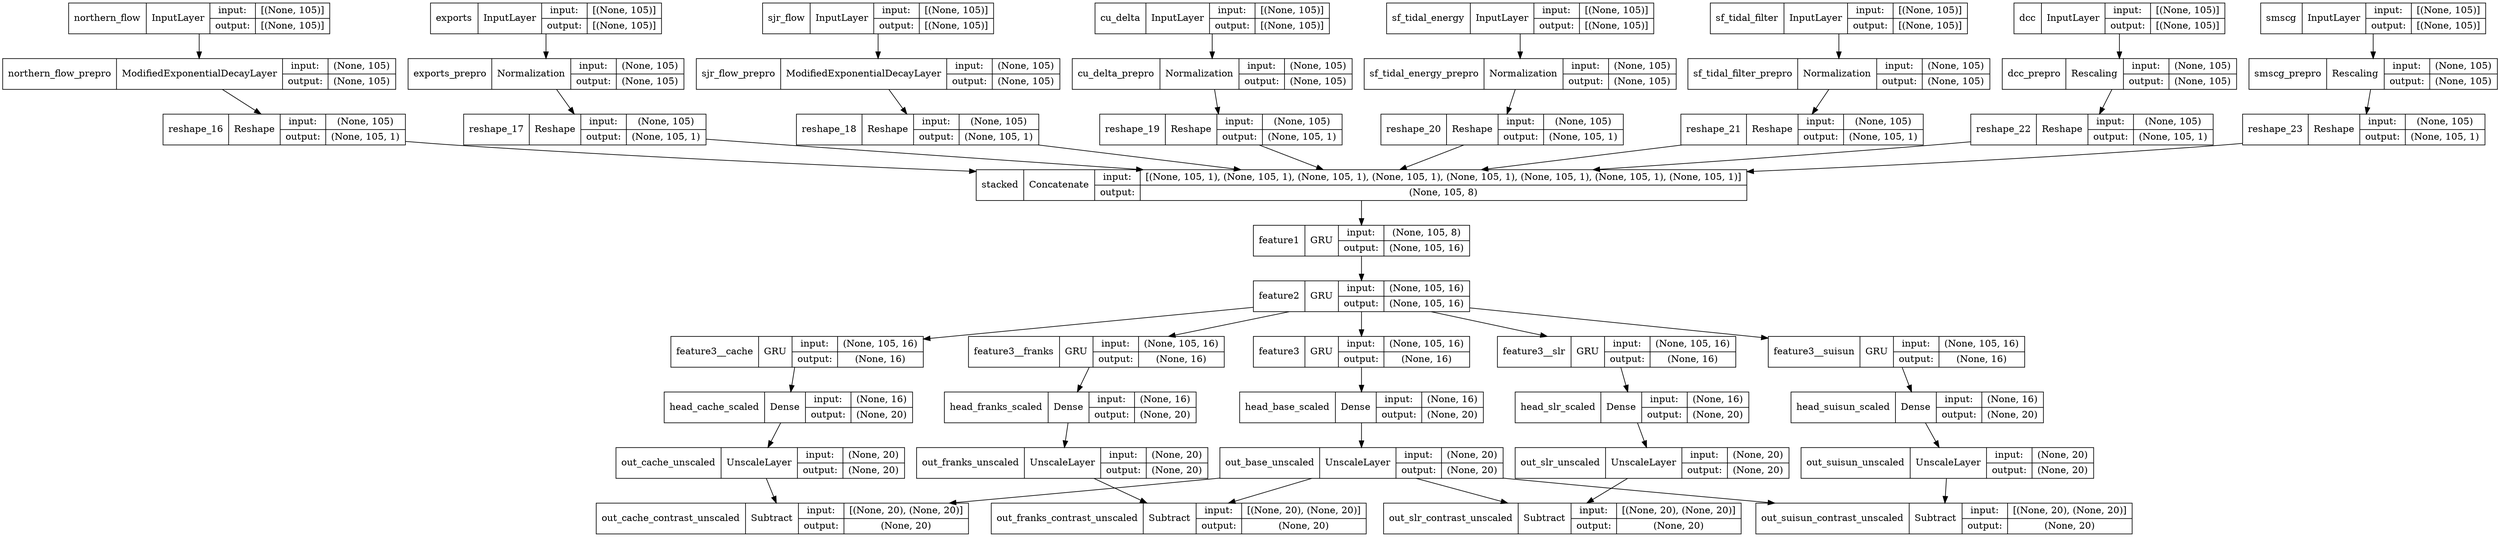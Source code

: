 digraph G {
rankdir=TB;
concentrate=true;
dpi=120;
node [shape=record];
6035395728 [label="northern_flow|InputLayer\n|{input:|output:}|{{[(None, 105)]}|{[(None, 105)]}}"];
6035272464 [label="exports|InputLayer\n|{input:|output:}|{{[(None, 105)]}|{[(None, 105)]}}"];
6070953344 [label="sjr_flow|InputLayer\n|{input:|output:}|{{[(None, 105)]}|{[(None, 105)]}}"];
6070787856 [label="cu_delta|InputLayer\n|{input:|output:}|{{[(None, 105)]}|{[(None, 105)]}}"];
6033100656 [label="sf_tidal_energy|InputLayer\n|{input:|output:}|{{[(None, 105)]}|{[(None, 105)]}}"];
6034706832 [label="sf_tidal_filter|InputLayer\n|{input:|output:}|{{[(None, 105)]}|{[(None, 105)]}}"];
6039913664 [label="dcc|InputLayer\n|{input:|output:}|{{[(None, 105)]}|{[(None, 105)]}}"];
6045307040 [label="smscg|InputLayer\n|{input:|output:}|{{[(None, 105)]}|{[(None, 105)]}}"];
6045308672 [label="northern_flow_prepro|ModifiedExponentialDecayLayer\n|{input:|output:}|{{(None, 105)}|{(None, 105)}}"];
6045308624 [label="exports_prepro|Normalization\n|{input:|output:}|{{(None, 105)}|{(None, 105)}}"];
6045415552 [label="sjr_flow_prepro|ModifiedExponentialDecayLayer\n|{input:|output:}|{{(None, 105)}|{(None, 105)}}"];
6039914912 [label="cu_delta_prepro|Normalization\n|{input:|output:}|{{(None, 105)}|{(None, 105)}}"];
6046284816 [label="sf_tidal_energy_prepro|Normalization\n|{input:|output:}|{{(None, 105)}|{(None, 105)}}"];
6043868080 [label="sf_tidal_filter_prepro|Normalization\n|{input:|output:}|{{(None, 105)}|{(None, 105)}}"];
6102873808 [label="dcc_prepro|Rescaling\n|{input:|output:}|{{(None, 105)}|{(None, 105)}}"];
6104037264 [label="smscg_prepro|Rescaling\n|{input:|output:}|{{(None, 105)}|{(None, 105)}}"];
6045308192 [label="reshape_16|Reshape\n|{input:|output:}|{{(None, 105)}|{(None, 105, 1)}}"];
6104072592 [label="reshape_17|Reshape\n|{input:|output:}|{{(None, 105)}|{(None, 105, 1)}}"];
6103171760 [label="reshape_18|Reshape\n|{input:|output:}|{{(None, 105)}|{(None, 105, 1)}}"];
6104136096 [label="reshape_19|Reshape\n|{input:|output:}|{{(None, 105)}|{(None, 105, 1)}}"];
6104135952 [label="reshape_20|Reshape\n|{input:|output:}|{{(None, 105)}|{(None, 105, 1)}}"];
6104136048 [label="reshape_21|Reshape\n|{input:|output:}|{{(None, 105)}|{(None, 105, 1)}}"];
6104075808 [label="reshape_22|Reshape\n|{input:|output:}|{{(None, 105)}|{(None, 105, 1)}}"];
6104153440 [label="reshape_23|Reshape\n|{input:|output:}|{{(None, 105)}|{(None, 105, 1)}}"];
6045307856 [label="stacked|Concatenate\n|{input:|output:}|{{[(None, 105, 1), (None, 105, 1), (None, 105, 1), (None, 105, 1), (None, 105, 1), (None, 105, 1), (None, 105, 1), (None, 105, 1)]}|{(None, 105, 8)}}"];
6104134656 [label="feature1|GRU\n|{input:|output:}|{{(None, 105, 8)}|{(None, 105, 16)}}"];
6104243648 [label="feature2|GRU\n|{input:|output:}|{{(None, 105, 16)}|{(None, 105, 16)}}"];
6104670064 [label="feature3|GRU\n|{input:|output:}|{{(None, 105, 16)}|{(None, 16)}}"];
6141352544 [label="feature3__cache|GRU\n|{input:|output:}|{{(None, 105, 16)}|{(None, 16)}}"];
6141104768 [label="feature3__franks|GRU\n|{input:|output:}|{{(None, 105, 16)}|{(None, 16)}}"];
6104456064 [label="feature3__slr|GRU\n|{input:|output:}|{{(None, 105, 16)}|{(None, 16)}}"];
6140789232 [label="feature3__suisun|GRU\n|{input:|output:}|{{(None, 105, 16)}|{(None, 16)}}"];
6140494416 [label="head_base_scaled|Dense\n|{input:|output:}|{{(None, 16)}|{(None, 20)}}"];
6141423280 [label="head_cache_scaled|Dense\n|{input:|output:}|{{(None, 16)}|{(None, 20)}}"];
6141106928 [label="head_franks_scaled|Dense\n|{input:|output:}|{{(None, 16)}|{(None, 20)}}"];
6104542320 [label="head_slr_scaled|Dense\n|{input:|output:}|{{(None, 16)}|{(None, 20)}}"];
6140733760 [label="head_suisun_scaled|Dense\n|{input:|output:}|{{(None, 16)}|{(None, 20)}}"];
6104265632 [label="out_base_unscaled|UnscaleLayer\n|{input:|output:}|{{(None, 20)}|{(None, 20)}}"];
6140651600 [label="out_cache_unscaled|UnscaleLayer\n|{input:|output:}|{{(None, 20)}|{(None, 20)}}"];
6143712080 [label="out_franks_unscaled|UnscaleLayer\n|{input:|output:}|{{(None, 20)}|{(None, 20)}}"];
6140841696 [label="out_slr_unscaled|UnscaleLayer\n|{input:|output:}|{{(None, 20)}|{(None, 20)}}"];
6104136768 [label="out_suisun_unscaled|UnscaleLayer\n|{input:|output:}|{{(None, 20)}|{(None, 20)}}"];
6141484576 [label="out_cache_contrast_unscaled|Subtract\n|{input:|output:}|{{[(None, 20), (None, 20)]}|{(None, 20)}}"];
6144014320 [label="out_franks_contrast_unscaled|Subtract\n|{input:|output:}|{{[(None, 20), (None, 20)]}|{(None, 20)}}"];
6141351968 [label="out_slr_contrast_unscaled|Subtract\n|{input:|output:}|{{[(None, 20), (None, 20)]}|{(None, 20)}}"];
6140909888 [label="out_suisun_contrast_unscaled|Subtract\n|{input:|output:}|{{[(None, 20), (None, 20)]}|{(None, 20)}}"];
6035395728 -> 6045308672;
6035272464 -> 6045308624;
6070953344 -> 6045415552;
6070787856 -> 6039914912;
6033100656 -> 6046284816;
6034706832 -> 6043868080;
6039913664 -> 6102873808;
6045307040 -> 6104037264;
6045308672 -> 6045308192;
6045308624 -> 6104072592;
6045415552 -> 6103171760;
6039914912 -> 6104136096;
6046284816 -> 6104135952;
6043868080 -> 6104136048;
6102873808 -> 6104075808;
6104037264 -> 6104153440;
6045308192 -> 6045307856;
6104072592 -> 6045307856;
6103171760 -> 6045307856;
6104136096 -> 6045307856;
6104135952 -> 6045307856;
6104136048 -> 6045307856;
6104075808 -> 6045307856;
6104153440 -> 6045307856;
6045307856 -> 6104134656;
6104134656 -> 6104243648;
6104243648 -> 6104670064;
6104243648 -> 6141352544;
6104243648 -> 6141104768;
6104243648 -> 6104456064;
6104243648 -> 6140789232;
6104670064 -> 6140494416;
6141352544 -> 6141423280;
6141104768 -> 6141106928;
6104456064 -> 6104542320;
6140789232 -> 6140733760;
6140494416 -> 6104265632;
6141423280 -> 6140651600;
6141106928 -> 6143712080;
6104542320 -> 6140841696;
6140733760 -> 6104136768;
6140651600 -> 6141484576;
6104265632 -> 6141484576;
6143712080 -> 6144014320;
6104265632 -> 6144014320;
6140841696 -> 6141351968;
6104265632 -> 6141351968;
6104136768 -> 6140909888;
6104265632 -> 6140909888;
}
